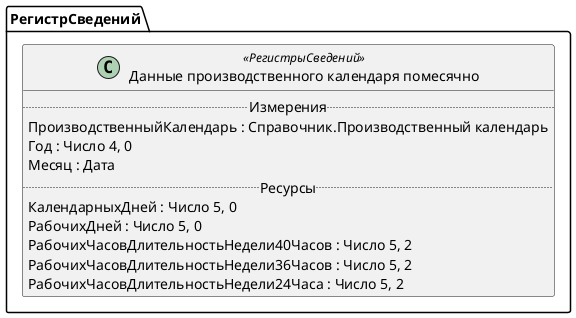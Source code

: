﻿@startuml ДанныеПроизводственногоКалендаряПомесячно
'!include templates.wsd
'..\include templates.wsd
class РегистрСведений.ДанныеПроизводственногоКалендаряПомесячно as "Данные производственного календаря помесячно" <<РегистрыСведений>>
{
..Измерения..
ПроизводственныйКалендарь : Справочник.Производственный календарь
Год : Число 4, 0
Месяц : Дата
..Ресурсы..
КалендарныхДней : Число 5, 0
РабочихДней : Число 5, 0
РабочихЧасовДлительностьНедели40Часов : Число 5, 2
РабочихЧасовДлительностьНедели36Часов : Число 5, 2
РабочихЧасовДлительностьНедели24Часа : Число 5, 2
}
@enduml
